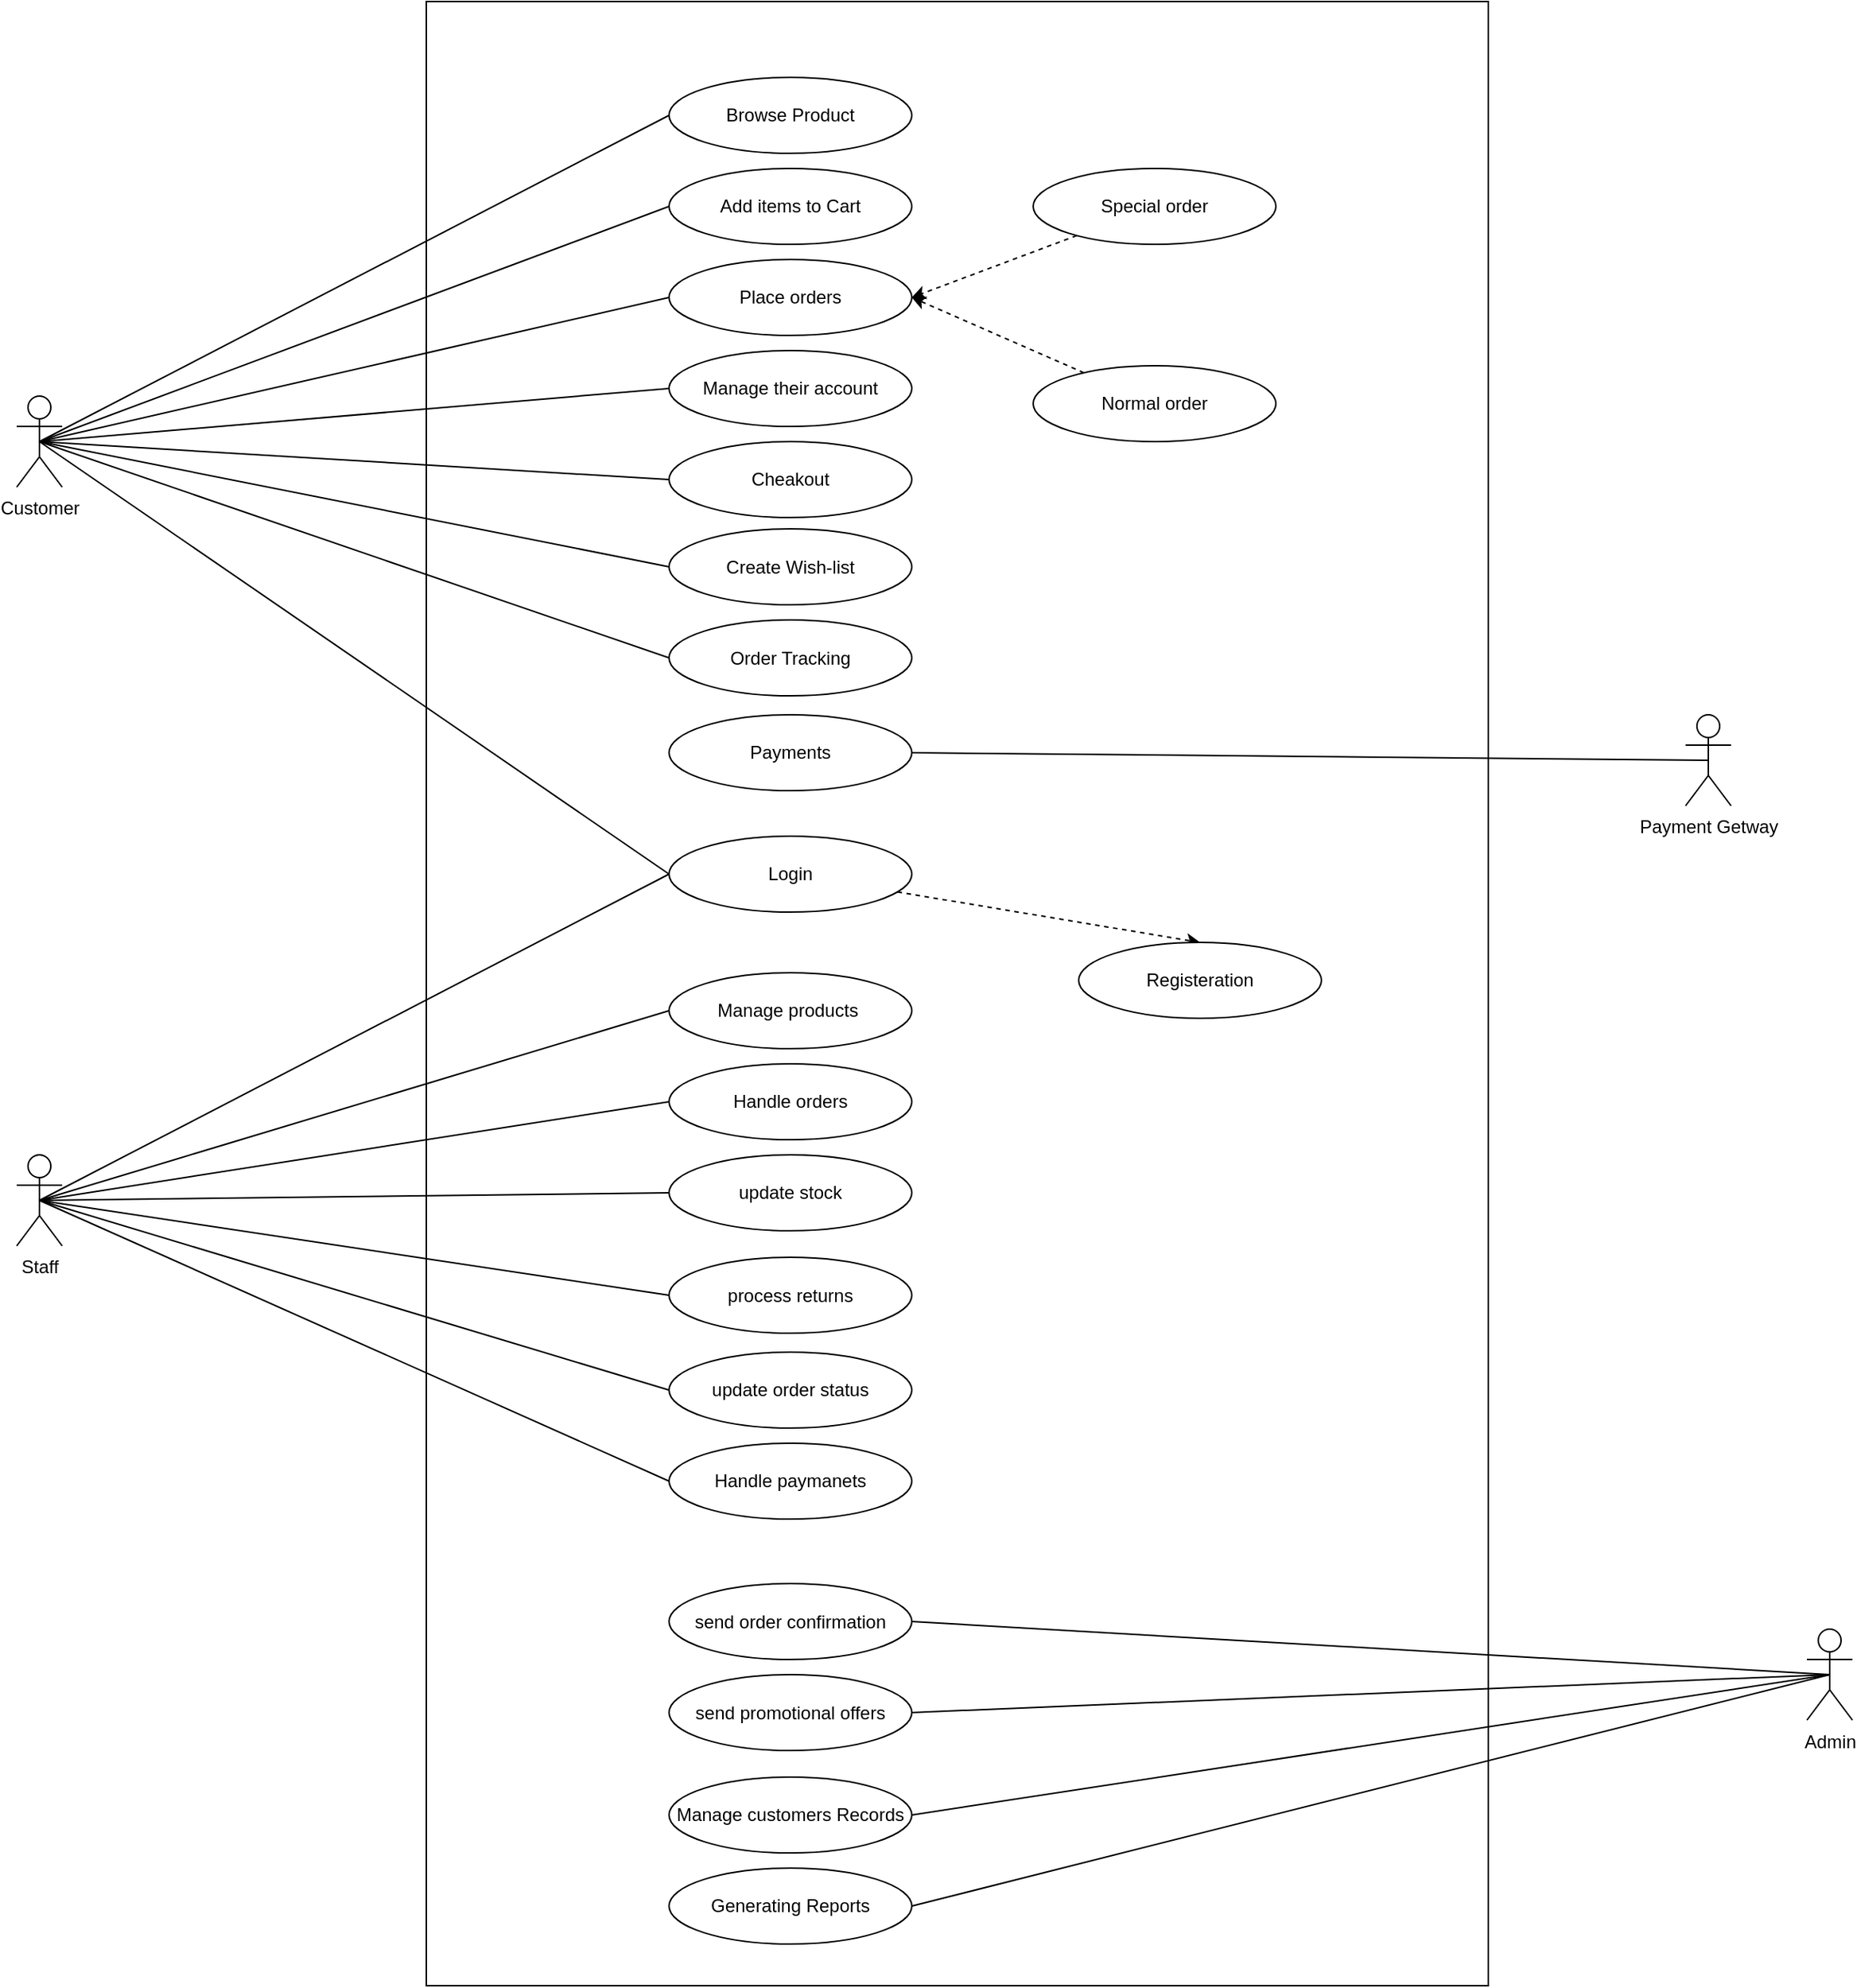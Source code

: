 <mxfile version="26.1.1">
  <diagram name="Page-1" id="F_83VQ1V6R_viOOjAXjW">
    <mxGraphModel dx="2440" dy="2528" grid="1" gridSize="10" guides="1" tooltips="1" connect="1" arrows="1" fold="1" page="1" pageScale="1" pageWidth="850" pageHeight="1100" math="0" shadow="0">
      <root>
        <mxCell id="0" />
        <mxCell id="1" parent="0" />
        <mxCell id="0XQAD88S7VwPFk4PXXPq-6" value="Customer" style="shape=umlActor;verticalLabelPosition=bottom;verticalAlign=top;html=1;outlineConnect=0;" parent="1" vertex="1">
          <mxGeometry x="120" y="-270" width="30" height="60" as="geometry" />
        </mxCell>
        <mxCell id="0XQAD88S7VwPFk4PXXPq-11" value="Staff" style="shape=umlActor;verticalLabelPosition=bottom;verticalAlign=top;html=1;outlineConnect=0;" parent="1" vertex="1">
          <mxGeometry x="120" y="230" width="30" height="60" as="geometry" />
        </mxCell>
        <mxCell id="0XQAD88S7VwPFk4PXXPq-12" value="Admin&lt;div&gt;&lt;br&gt;&lt;/div&gt;" style="shape=umlActor;verticalLabelPosition=bottom;verticalAlign=top;html=1;outlineConnect=0;" parent="1" vertex="1">
          <mxGeometry x="1300" y="542.5" width="30" height="60" as="geometry" />
        </mxCell>
        <mxCell id="0XQAD88S7VwPFk4PXXPq-13" value="Cheakout" style="ellipse;whiteSpace=wrap;html=1;" parent="1" vertex="1">
          <mxGeometry x="550" y="-240" width="160" height="50" as="geometry" />
        </mxCell>
        <mxCell id="0XQAD88S7VwPFk4PXXPq-14" value="Handle orders" style="ellipse;whiteSpace=wrap;html=1;" parent="1" vertex="1">
          <mxGeometry x="550" y="170" width="160" height="50" as="geometry" />
        </mxCell>
        <mxCell id="0XQAD88S7VwPFk4PXXPq-67" style="shape=connector;rounded=0;orthogonalLoop=1;jettySize=auto;html=1;strokeColor=default;align=center;verticalAlign=middle;fontFamily=Helvetica;fontSize=11;fontColor=default;labelBackgroundColor=default;endArrow=classic;entryX=0.5;entryY=0;entryDx=0;entryDy=0;dashed=1;" parent="1" source="0XQAD88S7VwPFk4PXXPq-15" target="0XQAD88S7VwPFk4PXXPq-68" edge="1">
          <mxGeometry relative="1" as="geometry">
            <mxPoint x="890" y="110" as="targetPoint" />
          </mxGeometry>
        </mxCell>
        <mxCell id="0XQAD88S7VwPFk4PXXPq-15" value="Login" style="ellipse;whiteSpace=wrap;html=1;" parent="1" vertex="1">
          <mxGeometry x="550" y="20" width="160" height="50" as="geometry" />
        </mxCell>
        <mxCell id="0XQAD88S7VwPFk4PXXPq-16" value="Place orders" style="ellipse;whiteSpace=wrap;html=1;" parent="1" vertex="1">
          <mxGeometry x="550" y="-360" width="160" height="50" as="geometry" />
        </mxCell>
        <mxCell id="0XQAD88S7VwPFk4PXXPq-17" value="Browse Product" style="ellipse;whiteSpace=wrap;html=1;" parent="1" vertex="1">
          <mxGeometry x="550" y="-480" width="160" height="50" as="geometry" />
        </mxCell>
        <mxCell id="0XQAD88S7VwPFk4PXXPq-18" value="send order confirmation" style="ellipse;whiteSpace=wrap;html=1;" parent="1" vertex="1">
          <mxGeometry x="550" y="512.5" width="160" height="50" as="geometry" />
        </mxCell>
        <mxCell id="0XQAD88S7VwPFk4PXXPq-19" value="Manage their account" style="ellipse;whiteSpace=wrap;html=1;" parent="1" vertex="1">
          <mxGeometry x="550" y="-300" width="160" height="50" as="geometry" />
        </mxCell>
        <mxCell id="0XQAD88S7VwPFk4PXXPq-20" value="update stock" style="ellipse;whiteSpace=wrap;html=1;" parent="1" vertex="1">
          <mxGeometry x="550" y="230" width="160" height="50" as="geometry" />
        </mxCell>
        <mxCell id="0XQAD88S7VwPFk4PXXPq-21" value="Add items to Cart" style="ellipse;whiteSpace=wrap;html=1;" parent="1" vertex="1">
          <mxGeometry x="550" y="-420" width="160" height="50" as="geometry" />
        </mxCell>
        <mxCell id="0XQAD88S7VwPFk4PXXPq-22" value="Manage products&amp;nbsp;" style="ellipse;whiteSpace=wrap;html=1;" parent="1" vertex="1">
          <mxGeometry x="550" y="110" width="160" height="50" as="geometry" />
        </mxCell>
        <mxCell id="0XQAD88S7VwPFk4PXXPq-26" value="" style="rounded=0;whiteSpace=wrap;html=1;fillColor=none;" parent="1" vertex="1">
          <mxGeometry x="390" y="-530" width="700" height="1307.5" as="geometry" />
        </mxCell>
        <mxCell id="0XQAD88S7VwPFk4PXXPq-27" value="process returns" style="ellipse;whiteSpace=wrap;html=1;" parent="1" vertex="1">
          <mxGeometry x="550" y="297.5" width="160" height="50" as="geometry" />
        </mxCell>
        <mxCell id="0XQAD88S7VwPFk4PXXPq-28" value="update order status" style="ellipse;whiteSpace=wrap;html=1;" parent="1" vertex="1">
          <mxGeometry x="550" y="360" width="160" height="50" as="geometry" />
        </mxCell>
        <mxCell id="0XQAD88S7VwPFk4PXXPq-29" value="send promotional offers" style="ellipse;whiteSpace=wrap;html=1;" parent="1" vertex="1">
          <mxGeometry x="550" y="572.5" width="160" height="50" as="geometry" />
        </mxCell>
        <mxCell id="0XQAD88S7VwPFk4PXXPq-30" value="Order Tracking" style="ellipse;whiteSpace=wrap;html=1;" parent="1" vertex="1">
          <mxGeometry x="550" y="-122.5" width="160" height="50" as="geometry" />
        </mxCell>
        <mxCell id="0XQAD88S7VwPFk4PXXPq-31" value="Create Wish-list" style="ellipse;whiteSpace=wrap;html=1;" parent="1" vertex="1">
          <mxGeometry x="550" y="-182.5" width="160" height="50" as="geometry" />
        </mxCell>
        <mxCell id="0XQAD88S7VwPFk4PXXPq-39" value="" style="endArrow=none;html=1;rounded=0;strokeColor=default;align=center;verticalAlign=middle;fontFamily=Helvetica;fontSize=11;fontColor=default;labelBackgroundColor=default;entryX=0;entryY=0.5;entryDx=0;entryDy=0;exitX=0.5;exitY=0.5;exitDx=0;exitDy=0;exitPerimeter=0;" parent="1" source="0XQAD88S7VwPFk4PXXPq-6" target="0XQAD88S7VwPFk4PXXPq-17" edge="1">
          <mxGeometry width="50" height="50" relative="1" as="geometry">
            <mxPoint x="440" y="-352.5" as="sourcePoint" />
            <mxPoint x="490" y="-402.5" as="targetPoint" />
          </mxGeometry>
        </mxCell>
        <mxCell id="0XQAD88S7VwPFk4PXXPq-40" value="" style="endArrow=none;html=1;rounded=0;strokeColor=default;align=center;verticalAlign=middle;fontFamily=Helvetica;fontSize=11;fontColor=default;labelBackgroundColor=default;entryX=0;entryY=0.5;entryDx=0;entryDy=0;exitX=0.5;exitY=0.5;exitDx=0;exitDy=0;exitPerimeter=0;" parent="1" source="0XQAD88S7VwPFk4PXXPq-6" target="0XQAD88S7VwPFk4PXXPq-21" edge="1">
          <mxGeometry width="50" height="50" relative="1" as="geometry">
            <mxPoint x="330" y="-299.5" as="sourcePoint" />
            <mxPoint x="560" y="-444.5" as="targetPoint" />
          </mxGeometry>
        </mxCell>
        <mxCell id="0XQAD88S7VwPFk4PXXPq-41" value="" style="endArrow=none;html=1;rounded=0;strokeColor=default;align=center;verticalAlign=middle;fontFamily=Helvetica;fontSize=11;fontColor=default;labelBackgroundColor=default;entryX=0;entryY=0.5;entryDx=0;entryDy=0;exitX=0.5;exitY=0.5;exitDx=0;exitDy=0;exitPerimeter=0;" parent="1" source="0XQAD88S7VwPFk4PXXPq-6" target="0XQAD88S7VwPFk4PXXPq-16" edge="1">
          <mxGeometry width="50" height="50" relative="1" as="geometry">
            <mxPoint x="315" y="-290.5" as="sourcePoint" />
            <mxPoint x="560" y="-384.5" as="targetPoint" />
          </mxGeometry>
        </mxCell>
        <mxCell id="0XQAD88S7VwPFk4PXXPq-42" value="" style="endArrow=none;html=1;rounded=0;strokeColor=default;align=center;verticalAlign=middle;fontFamily=Helvetica;fontSize=11;fontColor=default;labelBackgroundColor=default;entryX=0;entryY=0.5;entryDx=0;entryDy=0;exitX=0.5;exitY=0.5;exitDx=0;exitDy=0;exitPerimeter=0;" parent="1" source="0XQAD88S7VwPFk4PXXPq-6" target="0XQAD88S7VwPFk4PXXPq-19" edge="1">
          <mxGeometry width="50" height="50" relative="1" as="geometry">
            <mxPoint x="325" y="-280.5" as="sourcePoint" />
            <mxPoint x="570" y="-374.5" as="targetPoint" />
          </mxGeometry>
        </mxCell>
        <mxCell id="0XQAD88S7VwPFk4PXXPq-43" value="" style="endArrow=none;html=1;rounded=0;strokeColor=default;align=center;verticalAlign=middle;fontFamily=Helvetica;fontSize=11;fontColor=default;labelBackgroundColor=default;entryX=0;entryY=0.5;entryDx=0;entryDy=0;exitX=0.5;exitY=0.5;exitDx=0;exitDy=0;exitPerimeter=0;" parent="1" source="0XQAD88S7VwPFk4PXXPq-6" target="0XQAD88S7VwPFk4PXXPq-13" edge="1">
          <mxGeometry width="50" height="50" relative="1" as="geometry">
            <mxPoint x="335" y="-270.5" as="sourcePoint" />
            <mxPoint x="580" y="-364.5" as="targetPoint" />
          </mxGeometry>
        </mxCell>
        <mxCell id="0XQAD88S7VwPFk4PXXPq-44" value="" style="endArrow=none;html=1;rounded=0;strokeColor=default;align=center;verticalAlign=middle;fontFamily=Helvetica;fontSize=11;fontColor=default;labelBackgroundColor=default;entryX=0;entryY=0.5;entryDx=0;entryDy=0;exitX=0.5;exitY=0.5;exitDx=0;exitDy=0;exitPerimeter=0;" parent="1" source="0XQAD88S7VwPFk4PXXPq-6" target="0XQAD88S7VwPFk4PXXPq-31" edge="1">
          <mxGeometry width="50" height="50" relative="1" as="geometry">
            <mxPoint x="345" y="-260.5" as="sourcePoint" />
            <mxPoint x="590" y="-354.5" as="targetPoint" />
          </mxGeometry>
        </mxCell>
        <mxCell id="0XQAD88S7VwPFk4PXXPq-45" value="" style="endArrow=none;html=1;rounded=0;strokeColor=default;align=center;verticalAlign=middle;fontFamily=Helvetica;fontSize=11;fontColor=default;labelBackgroundColor=default;entryX=0;entryY=0.5;entryDx=0;entryDy=0;exitX=0.5;exitY=0.5;exitDx=0;exitDy=0;exitPerimeter=0;" parent="1" source="0XQAD88S7VwPFk4PXXPq-6" target="0XQAD88S7VwPFk4PXXPq-30" edge="1">
          <mxGeometry width="50" height="50" relative="1" as="geometry">
            <mxPoint x="355" y="-250.5" as="sourcePoint" />
            <mxPoint x="600" y="-344.5" as="targetPoint" />
          </mxGeometry>
        </mxCell>
        <mxCell id="0XQAD88S7VwPFk4PXXPq-46" value="" style="endArrow=none;html=1;rounded=0;strokeColor=default;align=center;verticalAlign=middle;fontFamily=Helvetica;fontSize=11;fontColor=default;labelBackgroundColor=default;entryX=0;entryY=0.5;entryDx=0;entryDy=0;exitX=0.5;exitY=0.5;exitDx=0;exitDy=0;exitPerimeter=0;" parent="1" source="0XQAD88S7VwPFk4PXXPq-6" target="0XQAD88S7VwPFk4PXXPq-15" edge="1">
          <mxGeometry width="50" height="50" relative="1" as="geometry">
            <mxPoint x="365" y="-240.5" as="sourcePoint" />
            <mxPoint x="610" y="-334.5" as="targetPoint" />
          </mxGeometry>
        </mxCell>
        <mxCell id="0XQAD88S7VwPFk4PXXPq-48" value="Handle paymanets" style="ellipse;whiteSpace=wrap;html=1;" parent="1" vertex="1">
          <mxGeometry x="550" y="420" width="160" height="50" as="geometry" />
        </mxCell>
        <mxCell id="0XQAD88S7VwPFk4PXXPq-49" value="" style="endArrow=none;html=1;rounded=0;strokeColor=default;align=center;verticalAlign=middle;fontFamily=Helvetica;fontSize=11;fontColor=default;labelBackgroundColor=default;exitX=0.5;exitY=0.5;exitDx=0;exitDy=0;exitPerimeter=0;entryX=1;entryY=0.5;entryDx=0;entryDy=0;" parent="1" source="0XQAD88S7VwPFk4PXXPq-12" target="0XQAD88S7VwPFk4PXXPq-29" edge="1">
          <mxGeometry width="50" height="50" relative="1" as="geometry">
            <mxPoint x="580" y="492.5" as="sourcePoint" />
            <mxPoint x="630" y="442.5" as="targetPoint" />
          </mxGeometry>
        </mxCell>
        <mxCell id="0XQAD88S7VwPFk4PXXPq-51" value="" style="endArrow=none;html=1;rounded=0;strokeColor=default;align=center;verticalAlign=middle;fontFamily=Helvetica;fontSize=11;fontColor=default;labelBackgroundColor=default;exitX=0.5;exitY=0.5;exitDx=0;exitDy=0;exitPerimeter=0;entryX=1;entryY=0.5;entryDx=0;entryDy=0;" parent="1" source="0XQAD88S7VwPFk4PXXPq-12" target="0XQAD88S7VwPFk4PXXPq-18" edge="1">
          <mxGeometry width="50" height="50" relative="1" as="geometry">
            <mxPoint x="975" y="542.5" as="sourcePoint" />
            <mxPoint x="720" y="607.5" as="targetPoint" />
          </mxGeometry>
        </mxCell>
        <mxCell id="0XQAD88S7VwPFk4PXXPq-54" value="" style="endArrow=none;html=1;rounded=0;strokeColor=default;align=center;verticalAlign=middle;fontFamily=Helvetica;fontSize=11;fontColor=default;labelBackgroundColor=default;entryX=0;entryY=0.5;entryDx=0;entryDy=0;exitX=0.5;exitY=0.5;exitDx=0;exitDy=0;exitPerimeter=0;" parent="1" source="0XQAD88S7VwPFk4PXXPq-11" target="0XQAD88S7VwPFk4PXXPq-22" edge="1">
          <mxGeometry width="50" height="50" relative="1" as="geometry">
            <mxPoint x="200" y="267.5" as="sourcePoint" />
            <mxPoint x="475" y="482.5" as="targetPoint" />
          </mxGeometry>
        </mxCell>
        <mxCell id="0XQAD88S7VwPFk4PXXPq-55" value="" style="endArrow=none;html=1;rounded=0;strokeColor=default;align=center;verticalAlign=middle;fontFamily=Helvetica;fontSize=11;fontColor=default;labelBackgroundColor=default;entryX=0;entryY=0.5;entryDx=0;entryDy=0;exitX=0.5;exitY=0.5;exitDx=0;exitDy=0;exitPerimeter=0;" parent="1" source="0XQAD88S7VwPFk4PXXPq-11" target="0XQAD88S7VwPFk4PXXPq-14" edge="1">
          <mxGeometry width="50" height="50" relative="1" as="geometry">
            <mxPoint x="325" y="208" as="sourcePoint" />
            <mxPoint x="560" y="193" as="targetPoint" />
          </mxGeometry>
        </mxCell>
        <mxCell id="0XQAD88S7VwPFk4PXXPq-56" value="" style="endArrow=none;html=1;rounded=0;strokeColor=default;align=center;verticalAlign=middle;fontFamily=Helvetica;fontSize=11;fontColor=default;labelBackgroundColor=default;entryX=0;entryY=0.5;entryDx=0;entryDy=0;exitX=0.5;exitY=0.5;exitDx=0;exitDy=0;exitPerimeter=0;" parent="1" source="0XQAD88S7VwPFk4PXXPq-11" target="0XQAD88S7VwPFk4PXXPq-20" edge="1">
          <mxGeometry width="50" height="50" relative="1" as="geometry">
            <mxPoint x="335" y="218" as="sourcePoint" />
            <mxPoint x="570" y="203" as="targetPoint" />
          </mxGeometry>
        </mxCell>
        <mxCell id="0XQAD88S7VwPFk4PXXPq-57" value="" style="endArrow=none;html=1;rounded=0;strokeColor=default;align=center;verticalAlign=middle;fontFamily=Helvetica;fontSize=11;fontColor=default;labelBackgroundColor=default;entryX=0;entryY=0.5;entryDx=0;entryDy=0;exitX=0.5;exitY=0.5;exitDx=0;exitDy=0;exitPerimeter=0;" parent="1" source="0XQAD88S7VwPFk4PXXPq-11" target="0XQAD88S7VwPFk4PXXPq-27" edge="1">
          <mxGeometry width="50" height="50" relative="1" as="geometry">
            <mxPoint x="345" y="228" as="sourcePoint" />
            <mxPoint x="580" y="213" as="targetPoint" />
          </mxGeometry>
        </mxCell>
        <mxCell id="0XQAD88S7VwPFk4PXXPq-58" value="" style="endArrow=none;html=1;rounded=0;strokeColor=default;align=center;verticalAlign=middle;fontFamily=Helvetica;fontSize=11;fontColor=default;labelBackgroundColor=default;entryX=0;entryY=0.5;entryDx=0;entryDy=0;exitX=0.5;exitY=0.5;exitDx=0;exitDy=0;exitPerimeter=0;" parent="1" source="0XQAD88S7VwPFk4PXXPq-11" target="0XQAD88S7VwPFk4PXXPq-28" edge="1">
          <mxGeometry width="50" height="50" relative="1" as="geometry">
            <mxPoint x="285" y="310" as="sourcePoint" />
            <mxPoint x="590" y="223" as="targetPoint" />
          </mxGeometry>
        </mxCell>
        <mxCell id="0XQAD88S7VwPFk4PXXPq-60" value="" style="endArrow=none;html=1;rounded=0;strokeColor=default;align=center;verticalAlign=middle;fontFamily=Helvetica;fontSize=11;fontColor=default;labelBackgroundColor=default;entryX=0;entryY=0.5;entryDx=0;entryDy=0;exitX=0.5;exitY=0.5;exitDx=0;exitDy=0;exitPerimeter=0;" parent="1" source="0XQAD88S7VwPFk4PXXPq-11" target="0XQAD88S7VwPFk4PXXPq-48" edge="1">
          <mxGeometry width="50" height="50" relative="1" as="geometry">
            <mxPoint x="365" y="248" as="sourcePoint" />
            <mxPoint x="600" y="233" as="targetPoint" />
          </mxGeometry>
        </mxCell>
        <mxCell id="0XQAD88S7VwPFk4PXXPq-61" value="" style="endArrow=none;html=1;rounded=0;strokeColor=default;align=center;verticalAlign=middle;fontFamily=Helvetica;fontSize=11;fontColor=default;labelBackgroundColor=default;entryX=0;entryY=0.5;entryDx=0;entryDy=0;exitX=0.5;exitY=0.5;exitDx=0;exitDy=0;exitPerimeter=0;" parent="1" source="0XQAD88S7VwPFk4PXXPq-11" target="0XQAD88S7VwPFk4PXXPq-15" edge="1">
          <mxGeometry width="50" height="50" relative="1" as="geometry">
            <mxPoint x="375" y="258" as="sourcePoint" />
            <mxPoint x="610" y="243" as="targetPoint" />
          </mxGeometry>
        </mxCell>
        <mxCell id="0XQAD88S7VwPFk4PXXPq-62" value="Payment Getway" style="shape=umlActor;verticalLabelPosition=bottom;verticalAlign=top;html=1;outlineConnect=0;" parent="1" vertex="1">
          <mxGeometry x="1220" y="-60" width="30" height="60" as="geometry" />
        </mxCell>
        <mxCell id="0XQAD88S7VwPFk4PXXPq-63" value="" style="endArrow=none;html=1;rounded=0;strokeColor=default;align=center;verticalAlign=middle;fontFamily=Helvetica;fontSize=11;fontColor=default;labelBackgroundColor=default;entryX=0.5;entryY=0.5;entryDx=0;entryDy=0;entryPerimeter=0;exitX=1;exitY=0.5;exitDx=0;exitDy=0;" parent="1" source="0XQAD88S7VwPFk4PXXPq-64" target="0XQAD88S7VwPFk4PXXPq-62" edge="1">
          <mxGeometry width="50" height="50" relative="1" as="geometry">
            <mxPoint x="830" y="80" as="sourcePoint" />
            <mxPoint x="1040" y="50" as="targetPoint" />
          </mxGeometry>
        </mxCell>
        <mxCell id="0XQAD88S7VwPFk4PXXPq-64" value="Payments" style="ellipse;whiteSpace=wrap;html=1;" parent="1" vertex="1">
          <mxGeometry x="550" y="-60" width="160" height="50" as="geometry" />
        </mxCell>
        <mxCell id="0XQAD88S7VwPFk4PXXPq-68" value="Registeration" style="ellipse;whiteSpace=wrap;html=1;" parent="1" vertex="1">
          <mxGeometry x="820" y="90" width="160" height="50" as="geometry" />
        </mxCell>
        <mxCell id="0XQAD88S7VwPFk4PXXPq-74" style="shape=connector;rounded=0;orthogonalLoop=1;jettySize=auto;html=1;strokeColor=default;align=center;verticalAlign=middle;fontFamily=Helvetica;fontSize=11;fontColor=default;labelBackgroundColor=default;endArrow=classic;dashed=1;" parent="1" source="0XQAD88S7VwPFk4PXXPq-71" edge="1">
          <mxGeometry relative="1" as="geometry">
            <mxPoint x="710" y="-335" as="targetPoint" />
          </mxGeometry>
        </mxCell>
        <mxCell id="0XQAD88S7VwPFk4PXXPq-71" value="Special order" style="ellipse;whiteSpace=wrap;html=1;" parent="1" vertex="1">
          <mxGeometry x="790" y="-420" width="160" height="50" as="geometry" />
        </mxCell>
        <mxCell id="0XQAD88S7VwPFk4PXXPq-73" style="shape=connector;rounded=0;orthogonalLoop=1;jettySize=auto;html=1;entryX=1;entryY=0.5;entryDx=0;entryDy=0;strokeColor=default;align=center;verticalAlign=middle;fontFamily=Helvetica;fontSize=11;fontColor=default;labelBackgroundColor=default;endArrow=classic;dashed=1;" parent="1" source="0XQAD88S7VwPFk4PXXPq-72" target="0XQAD88S7VwPFk4PXXPq-16" edge="1">
          <mxGeometry relative="1" as="geometry" />
        </mxCell>
        <mxCell id="0XQAD88S7VwPFk4PXXPq-72" value="Normal order" style="ellipse;whiteSpace=wrap;html=1;" parent="1" vertex="1">
          <mxGeometry x="790" y="-290" width="160" height="50" as="geometry" />
        </mxCell>
        <mxCell id="0XQAD88S7VwPFk4PXXPq-75" value="Manage customers Records" style="ellipse;whiteSpace=wrap;html=1;" parent="1" vertex="1">
          <mxGeometry x="550" y="640" width="160" height="50" as="geometry" />
        </mxCell>
        <mxCell id="0XQAD88S7VwPFk4PXXPq-76" value="Generating Reports" style="ellipse;whiteSpace=wrap;html=1;" parent="1" vertex="1">
          <mxGeometry x="550" y="700" width="160" height="50" as="geometry" />
        </mxCell>
        <mxCell id="0XQAD88S7VwPFk4PXXPq-77" value="" style="endArrow=none;html=1;rounded=0;strokeColor=default;align=center;verticalAlign=middle;fontFamily=Helvetica;fontSize=11;fontColor=default;labelBackgroundColor=default;exitX=0.5;exitY=0.5;exitDx=0;exitDy=0;exitPerimeter=0;entryX=1;entryY=0.5;entryDx=0;entryDy=0;" parent="1" source="0XQAD88S7VwPFk4PXXPq-12" target="0XQAD88S7VwPFk4PXXPq-75" edge="1">
          <mxGeometry width="50" height="50" relative="1" as="geometry">
            <mxPoint x="1325" y="583" as="sourcePoint" />
            <mxPoint x="720" y="608" as="targetPoint" />
          </mxGeometry>
        </mxCell>
        <mxCell id="0XQAD88S7VwPFk4PXXPq-78" value="" style="endArrow=none;html=1;rounded=0;strokeColor=default;align=center;verticalAlign=middle;fontFamily=Helvetica;fontSize=11;fontColor=default;labelBackgroundColor=default;exitX=0.5;exitY=0.5;exitDx=0;exitDy=0;exitPerimeter=0;entryX=1;entryY=0.5;entryDx=0;entryDy=0;" parent="1" source="0XQAD88S7VwPFk4PXXPq-12" target="0XQAD88S7VwPFk4PXXPq-76" edge="1">
          <mxGeometry width="50" height="50" relative="1" as="geometry">
            <mxPoint x="1335" y="593" as="sourcePoint" />
            <mxPoint x="730" y="618" as="targetPoint" />
          </mxGeometry>
        </mxCell>
      </root>
    </mxGraphModel>
  </diagram>
</mxfile>
